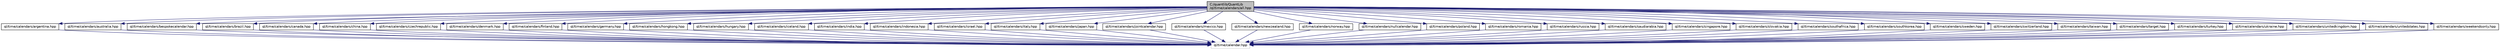 digraph "C:/quantlib/QuantLib/ql/time/calendars/all.hpp"
{
  edge [fontname="Helvetica",fontsize="10",labelfontname="Helvetica",labelfontsize="10"];
  node [fontname="Helvetica",fontsize="10",shape=record];
  Node1 [label="C:/quantlib/QuantLib\l/ql/time/calendars/all.hpp",height=0.2,width=0.4,color="black", fillcolor="grey75", style="filled", fontcolor="black"];
  Node1 -> Node2 [color="midnightblue",fontsize="10",style="solid",fontname="Helvetica"];
  Node2 [label="ql/time/calendars/argentina.hpp",height=0.2,width=0.4,color="black", fillcolor="white", style="filled",URL="$argentina_8hpp.html",tooltip="Argentinian calendars. "];
  Node2 -> Node3 [color="midnightblue",fontsize="10",style="solid",fontname="Helvetica"];
  Node3 [label="ql/time/calendar.hpp",height=0.2,width=0.4,color="grey75", fillcolor="white", style="filled"];
  Node1 -> Node4 [color="midnightblue",fontsize="10",style="solid",fontname="Helvetica"];
  Node4 [label="ql/time/calendars/australia.hpp",height=0.2,width=0.4,color="black", fillcolor="white", style="filled",URL="$australia_8hpp.html",tooltip="Australian calendar. "];
  Node4 -> Node3 [color="midnightblue",fontsize="10",style="solid",fontname="Helvetica"];
  Node1 -> Node5 [color="midnightblue",fontsize="10",style="solid",fontname="Helvetica"];
  Node5 [label="ql/time/calendars/bespokecalendar.hpp",height=0.2,width=0.4,color="black", fillcolor="white", style="filled",URL="$bespokecalendar_8hpp.html",tooltip="Bespoke calendar. "];
  Node5 -> Node3 [color="midnightblue",fontsize="10",style="solid",fontname="Helvetica"];
  Node1 -> Node6 [color="midnightblue",fontsize="10",style="solid",fontname="Helvetica"];
  Node6 [label="ql/time/calendars/brazil.hpp",height=0.2,width=0.4,color="black", fillcolor="white", style="filled",URL="$brazil_8hpp.html",tooltip="Brazilian calendar. "];
  Node6 -> Node3 [color="midnightblue",fontsize="10",style="solid",fontname="Helvetica"];
  Node1 -> Node7 [color="midnightblue",fontsize="10",style="solid",fontname="Helvetica"];
  Node7 [label="ql/time/calendars/canada.hpp",height=0.2,width=0.4,color="black", fillcolor="white", style="filled",URL="$canada_8hpp.html",tooltip="Canadian calendar. "];
  Node7 -> Node3 [color="midnightblue",fontsize="10",style="solid",fontname="Helvetica"];
  Node1 -> Node8 [color="midnightblue",fontsize="10",style="solid",fontname="Helvetica"];
  Node8 [label="ql/time/calendars/china.hpp",height=0.2,width=0.4,color="black", fillcolor="white", style="filled",URL="$china_8hpp.html",tooltip="Chinese calendar. "];
  Node8 -> Node3 [color="midnightblue",fontsize="10",style="solid",fontname="Helvetica"];
  Node1 -> Node9 [color="midnightblue",fontsize="10",style="solid",fontname="Helvetica"];
  Node9 [label="ql/time/calendars/czechrepublic.hpp",height=0.2,width=0.4,color="black", fillcolor="white", style="filled",URL="$czechrepublic_8hpp.html",tooltip="Czech calendars. "];
  Node9 -> Node3 [color="midnightblue",fontsize="10",style="solid",fontname="Helvetica"];
  Node1 -> Node10 [color="midnightblue",fontsize="10",style="solid",fontname="Helvetica"];
  Node10 [label="ql/time/calendars/denmark.hpp",height=0.2,width=0.4,color="black", fillcolor="white", style="filled",URL="$denmark_8hpp.html",tooltip="Danish calendar. "];
  Node10 -> Node3 [color="midnightblue",fontsize="10",style="solid",fontname="Helvetica"];
  Node1 -> Node11 [color="midnightblue",fontsize="10",style="solid",fontname="Helvetica"];
  Node11 [label="ql/time/calendars/finland.hpp",height=0.2,width=0.4,color="black", fillcolor="white", style="filled",URL="$finland_8hpp.html",tooltip="Finnish calendar. "];
  Node11 -> Node3 [color="midnightblue",fontsize="10",style="solid",fontname="Helvetica"];
  Node1 -> Node12 [color="midnightblue",fontsize="10",style="solid",fontname="Helvetica"];
  Node12 [label="ql/time/calendars/germany.hpp",height=0.2,width=0.4,color="black", fillcolor="white", style="filled",URL="$germany_8hpp.html",tooltip="German calendars. "];
  Node12 -> Node3 [color="midnightblue",fontsize="10",style="solid",fontname="Helvetica"];
  Node1 -> Node13 [color="midnightblue",fontsize="10",style="solid",fontname="Helvetica"];
  Node13 [label="ql/time/calendars/hongkong.hpp",height=0.2,width=0.4,color="black", fillcolor="white", style="filled",URL="$hongkong_8hpp.html",tooltip="Hong Kong calendars. "];
  Node13 -> Node3 [color="midnightblue",fontsize="10",style="solid",fontname="Helvetica"];
  Node1 -> Node14 [color="midnightblue",fontsize="10",style="solid",fontname="Helvetica"];
  Node14 [label="ql/time/calendars/hungary.hpp",height=0.2,width=0.4,color="black", fillcolor="white", style="filled",URL="$hungary_8hpp.html",tooltip="Hungarian calendar. "];
  Node14 -> Node3 [color="midnightblue",fontsize="10",style="solid",fontname="Helvetica"];
  Node1 -> Node15 [color="midnightblue",fontsize="10",style="solid",fontname="Helvetica"];
  Node15 [label="ql/time/calendars/iceland.hpp",height=0.2,width=0.4,color="black", fillcolor="white", style="filled",URL="$iceland_8hpp.html",tooltip="Icelandic calendars. "];
  Node15 -> Node3 [color="midnightblue",fontsize="10",style="solid",fontname="Helvetica"];
  Node1 -> Node16 [color="midnightblue",fontsize="10",style="solid",fontname="Helvetica"];
  Node16 [label="ql/time/calendars/india.hpp",height=0.2,width=0.4,color="black", fillcolor="white", style="filled",URL="$india_8hpp.html",tooltip="Indian calendars. "];
  Node16 -> Node3 [color="midnightblue",fontsize="10",style="solid",fontname="Helvetica"];
  Node1 -> Node17 [color="midnightblue",fontsize="10",style="solid",fontname="Helvetica"];
  Node17 [label="ql/time/calendars/indonesia.hpp",height=0.2,width=0.4,color="black", fillcolor="white", style="filled",URL="$indonesia_8hpp.html",tooltip="Indonesian calendars. "];
  Node17 -> Node3 [color="midnightblue",fontsize="10",style="solid",fontname="Helvetica"];
  Node1 -> Node18 [color="midnightblue",fontsize="10",style="solid",fontname="Helvetica"];
  Node18 [label="ql/time/calendars/israel.hpp",height=0.2,width=0.4,color="black", fillcolor="white", style="filled",URL="$israel_8hpp.html",tooltip="Israelian calendar. "];
  Node18 -> Node3 [color="midnightblue",fontsize="10",style="solid",fontname="Helvetica"];
  Node1 -> Node19 [color="midnightblue",fontsize="10",style="solid",fontname="Helvetica"];
  Node19 [label="ql/time/calendars/italy.hpp",height=0.2,width=0.4,color="black", fillcolor="white", style="filled",URL="$italy_8hpp.html",tooltip="Italian calendars. "];
  Node19 -> Node3 [color="midnightblue",fontsize="10",style="solid",fontname="Helvetica"];
  Node1 -> Node20 [color="midnightblue",fontsize="10",style="solid",fontname="Helvetica"];
  Node20 [label="ql/time/calendars/japan.hpp",height=0.2,width=0.4,color="black", fillcolor="white", style="filled",URL="$japan_8hpp.html",tooltip="Japanese calendar. "];
  Node20 -> Node3 [color="midnightblue",fontsize="10",style="solid",fontname="Helvetica"];
  Node1 -> Node21 [color="midnightblue",fontsize="10",style="solid",fontname="Helvetica"];
  Node21 [label="ql/time/calendars/jointcalendar.hpp",height=0.2,width=0.4,color="black", fillcolor="white", style="filled",URL="$jointcalendar_8hpp.html",tooltip="Joint calendar. "];
  Node21 -> Node3 [color="midnightblue",fontsize="10",style="solid",fontname="Helvetica"];
  Node1 -> Node22 [color="midnightblue",fontsize="10",style="solid",fontname="Helvetica"];
  Node22 [label="ql/time/calendars/mexico.hpp",height=0.2,width=0.4,color="black", fillcolor="white", style="filled",URL="$mexico_8hpp.html",tooltip="Mexican calendars. "];
  Node22 -> Node3 [color="midnightblue",fontsize="10",style="solid",fontname="Helvetica"];
  Node1 -> Node23 [color="midnightblue",fontsize="10",style="solid",fontname="Helvetica"];
  Node23 [label="ql/time/calendars/newzealand.hpp",height=0.2,width=0.4,color="black", fillcolor="white", style="filled",URL="$newzealand_8hpp.html",tooltip="New Zealand calendar. "];
  Node23 -> Node3 [color="midnightblue",fontsize="10",style="solid",fontname="Helvetica"];
  Node1 -> Node24 [color="midnightblue",fontsize="10",style="solid",fontname="Helvetica"];
  Node24 [label="ql/time/calendars/norway.hpp",height=0.2,width=0.4,color="black", fillcolor="white", style="filled",URL="$norway_8hpp.html",tooltip="Norwegian calendar. "];
  Node24 -> Node3 [color="midnightblue",fontsize="10",style="solid",fontname="Helvetica"];
  Node1 -> Node25 [color="midnightblue",fontsize="10",style="solid",fontname="Helvetica"];
  Node25 [label="ql/time/calendars/nullcalendar.hpp",height=0.2,width=0.4,color="black", fillcolor="white", style="filled",URL="$nullcalendar_8hpp.html",tooltip="Calendar for reproducing theoretical calculations. "];
  Node25 -> Node3 [color="midnightblue",fontsize="10",style="solid",fontname="Helvetica"];
  Node1 -> Node26 [color="midnightblue",fontsize="10",style="solid",fontname="Helvetica"];
  Node26 [label="ql/time/calendars/poland.hpp",height=0.2,width=0.4,color="black", fillcolor="white", style="filled",URL="$poland_8hpp.html",tooltip="Polish calendar. "];
  Node26 -> Node3 [color="midnightblue",fontsize="10",style="solid",fontname="Helvetica"];
  Node1 -> Node27 [color="midnightblue",fontsize="10",style="solid",fontname="Helvetica"];
  Node27 [label="ql/time/calendars/romania.hpp",height=0.2,width=0.4,color="black", fillcolor="white", style="filled",URL="$romania_8hpp.html",tooltip="Romanian calendar. "];
  Node27 -> Node3 [color="midnightblue",fontsize="10",style="solid",fontname="Helvetica"];
  Node1 -> Node28 [color="midnightblue",fontsize="10",style="solid",fontname="Helvetica"];
  Node28 [label="ql/time/calendars/russia.hpp",height=0.2,width=0.4,color="black", fillcolor="white", style="filled",URL="$russia_8hpp.html",tooltip="Russian calendar. "];
  Node28 -> Node3 [color="midnightblue",fontsize="10",style="solid",fontname="Helvetica"];
  Node1 -> Node29 [color="midnightblue",fontsize="10",style="solid",fontname="Helvetica"];
  Node29 [label="ql/time/calendars/saudiarabia.hpp",height=0.2,width=0.4,color="black", fillcolor="white", style="filled",URL="$saudiarabia_8hpp.html",tooltip="Saudi Arabian calendar. "];
  Node29 -> Node3 [color="midnightblue",fontsize="10",style="solid",fontname="Helvetica"];
  Node1 -> Node30 [color="midnightblue",fontsize="10",style="solid",fontname="Helvetica"];
  Node30 [label="ql/time/calendars/singapore.hpp",height=0.2,width=0.4,color="black", fillcolor="white", style="filled",URL="$singapore_8hpp.html",tooltip="Singapore calendars. "];
  Node30 -> Node3 [color="midnightblue",fontsize="10",style="solid",fontname="Helvetica"];
  Node1 -> Node31 [color="midnightblue",fontsize="10",style="solid",fontname="Helvetica"];
  Node31 [label="ql/time/calendars/slovakia.hpp",height=0.2,width=0.4,color="black", fillcolor="white", style="filled",URL="$slovakia_8hpp.html",tooltip="Slovak calendars. "];
  Node31 -> Node3 [color="midnightblue",fontsize="10",style="solid",fontname="Helvetica"];
  Node1 -> Node32 [color="midnightblue",fontsize="10",style="solid",fontname="Helvetica"];
  Node32 [label="ql/time/calendars/southafrica.hpp",height=0.2,width=0.4,color="black", fillcolor="white", style="filled",URL="$southafrica_8hpp.html",tooltip="South-African calendar. "];
  Node32 -> Node3 [color="midnightblue",fontsize="10",style="solid",fontname="Helvetica"];
  Node1 -> Node33 [color="midnightblue",fontsize="10",style="solid",fontname="Helvetica"];
  Node33 [label="ql/time/calendars/southkorea.hpp",height=0.2,width=0.4,color="black", fillcolor="white", style="filled",URL="$southkorea_8hpp.html",tooltip="South Korean calendars. "];
  Node33 -> Node3 [color="midnightblue",fontsize="10",style="solid",fontname="Helvetica"];
  Node1 -> Node34 [color="midnightblue",fontsize="10",style="solid",fontname="Helvetica"];
  Node34 [label="ql/time/calendars/sweden.hpp",height=0.2,width=0.4,color="black", fillcolor="white", style="filled",URL="$sweden_8hpp.html",tooltip="Swedish calendar. "];
  Node34 -> Node3 [color="midnightblue",fontsize="10",style="solid",fontname="Helvetica"];
  Node1 -> Node35 [color="midnightblue",fontsize="10",style="solid",fontname="Helvetica"];
  Node35 [label="ql/time/calendars/switzerland.hpp",height=0.2,width=0.4,color="black", fillcolor="white", style="filled",URL="$switzerland_8hpp.html",tooltip="Swiss calendar. "];
  Node35 -> Node3 [color="midnightblue",fontsize="10",style="solid",fontname="Helvetica"];
  Node1 -> Node36 [color="midnightblue",fontsize="10",style="solid",fontname="Helvetica"];
  Node36 [label="ql/time/calendars/taiwan.hpp",height=0.2,width=0.4,color="black", fillcolor="white", style="filled",URL="$taiwan_8hpp.html",tooltip="Taiwanese calendars. "];
  Node36 -> Node3 [color="midnightblue",fontsize="10",style="solid",fontname="Helvetica"];
  Node1 -> Node37 [color="midnightblue",fontsize="10",style="solid",fontname="Helvetica"];
  Node37 [label="ql/time/calendars/target.hpp",height=0.2,width=0.4,color="black", fillcolor="white", style="filled",URL="$target_8hpp.html",tooltip="TARGET calendar. "];
  Node37 -> Node3 [color="midnightblue",fontsize="10",style="solid",fontname="Helvetica"];
  Node1 -> Node38 [color="midnightblue",fontsize="10",style="solid",fontname="Helvetica"];
  Node38 [label="ql/time/calendars/turkey.hpp",height=0.2,width=0.4,color="black", fillcolor="white", style="filled",URL="$turkey_8hpp.html",tooltip="Turkish calendar. "];
  Node38 -> Node3 [color="midnightblue",fontsize="10",style="solid",fontname="Helvetica"];
  Node1 -> Node39 [color="midnightblue",fontsize="10",style="solid",fontname="Helvetica"];
  Node39 [label="ql/time/calendars/ukraine.hpp",height=0.2,width=0.4,color="black", fillcolor="white", style="filled",URL="$ukraine_8hpp.html",tooltip="Ukrainian calendars. "];
  Node39 -> Node3 [color="midnightblue",fontsize="10",style="solid",fontname="Helvetica"];
  Node1 -> Node40 [color="midnightblue",fontsize="10",style="solid",fontname="Helvetica"];
  Node40 [label="ql/time/calendars/unitedkingdom.hpp",height=0.2,width=0.4,color="black", fillcolor="white", style="filled",URL="$unitedkingdom_8hpp.html",tooltip="UK calendars. "];
  Node40 -> Node3 [color="midnightblue",fontsize="10",style="solid",fontname="Helvetica"];
  Node1 -> Node41 [color="midnightblue",fontsize="10",style="solid",fontname="Helvetica"];
  Node41 [label="ql/time/calendars/unitedstates.hpp",height=0.2,width=0.4,color="black", fillcolor="white", style="filled",URL="$unitedstates_8hpp.html",tooltip="US calendars. "];
  Node41 -> Node3 [color="midnightblue",fontsize="10",style="solid",fontname="Helvetica"];
  Node1 -> Node42 [color="midnightblue",fontsize="10",style="solid",fontname="Helvetica"];
  Node42 [label="ql/time/calendars/weekendsonly.hpp",height=0.2,width=0.4,color="black", fillcolor="white", style="filled",URL="$weekendsonly_8hpp.html",tooltip="Weekends-only calendar. "];
  Node42 -> Node3 [color="midnightblue",fontsize="10",style="solid",fontname="Helvetica"];
}
